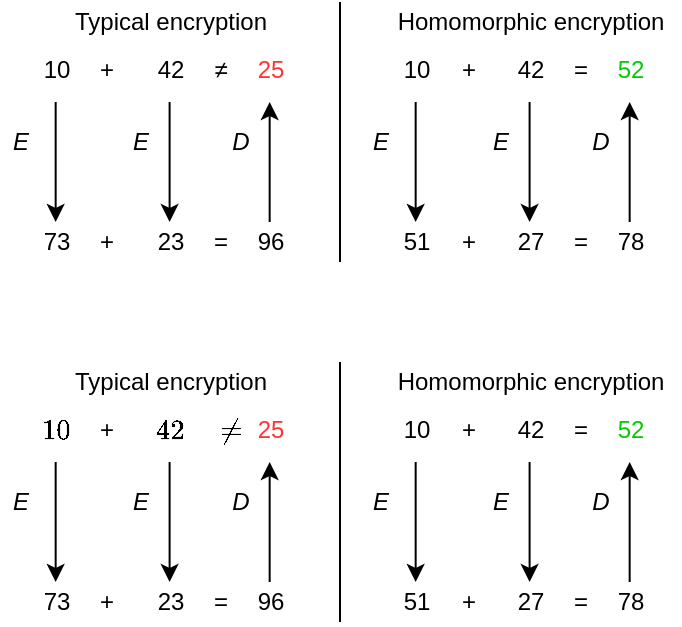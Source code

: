 <mxfile version="14.6.13" type="device"><diagram id="_I5Hw89tfVTbH912Ztnj" name="Page-1"><mxGraphModel dx="635" dy="372" grid="1" gridSize="10" guides="1" tooltips="1" connect="1" arrows="1" fold="1" page="1" pageScale="1" pageWidth="827" pageHeight="1169" math="1" shadow="0"><root><mxCell id="0"/><mxCell id="1" parent="0"/><mxCell id="Nuy9afsENsQ0SePvRDQz-1" value="" style="endArrow=none;html=1;" parent="1" edge="1"><mxGeometry width="50" height="50" relative="1" as="geometry"><mxPoint x="360" y="290" as="sourcePoint"/><mxPoint x="360" y="160" as="targetPoint"/></mxGeometry></mxCell><mxCell id="Nuy9afsENsQ0SePvRDQz-2" value="Typical encryption" style="text;html=1;align=center;verticalAlign=middle;resizable=0;points=[];autosize=1;" parent="1" vertex="1"><mxGeometry x="220" y="160" width="110" height="20" as="geometry"/></mxCell><mxCell id="Nuy9afsENsQ0SePvRDQz-3" value="Homomorphic encryption" style="text;html=1;align=center;verticalAlign=middle;resizable=0;points=[];autosize=1;" parent="1" vertex="1"><mxGeometry x="380" y="160" width="150" height="20" as="geometry"/></mxCell><mxCell id="Nuy9afsENsQ0SePvRDQz-4" value="10" style="text;html=1;align=center;verticalAlign=middle;resizable=0;points=[];autosize=1;" parent="1" vertex="1"><mxGeometry x="203" y="184" width="30" height="20" as="geometry"/></mxCell><mxCell id="Nuy9afsENsQ0SePvRDQz-5" value="42" style="text;html=1;align=center;verticalAlign=middle;resizable=0;points=[];autosize=1;" parent="1" vertex="1"><mxGeometry x="260" y="184" width="30" height="20" as="geometry"/></mxCell><mxCell id="Nuy9afsENsQ0SePvRDQz-6" value="" style="endArrow=classic;html=1;" parent="1" edge="1"><mxGeometry width="50" height="50" relative="1" as="geometry"><mxPoint x="217.83" y="210" as="sourcePoint"/><mxPoint x="217.83" y="270" as="targetPoint"/></mxGeometry></mxCell><mxCell id="Nuy9afsENsQ0SePvRDQz-7" value="" style="endArrow=classic;html=1;" parent="1" edge="1"><mxGeometry width="50" height="50" relative="1" as="geometry"><mxPoint x="274.8" y="210" as="sourcePoint"/><mxPoint x="274.8" y="270" as="targetPoint"/></mxGeometry></mxCell><mxCell id="Nuy9afsENsQ0SePvRDQz-8" value="&lt;i&gt;E&lt;/i&gt;" style="text;html=1;align=center;verticalAlign=middle;resizable=0;points=[];autosize=1;" parent="1" vertex="1"><mxGeometry x="190" y="220" width="20" height="20" as="geometry"/></mxCell><mxCell id="Nuy9afsENsQ0SePvRDQz-9" value="&lt;i&gt;E&lt;/i&gt;" style="text;html=1;align=center;verticalAlign=middle;resizable=0;points=[];autosize=1;" parent="1" vertex="1"><mxGeometry x="250" y="220" width="20" height="20" as="geometry"/></mxCell><mxCell id="Nuy9afsENsQ0SePvRDQz-10" value="73" style="text;html=1;align=center;verticalAlign=middle;resizable=0;points=[];autosize=1;" parent="1" vertex="1"><mxGeometry x="203" y="270" width="30" height="20" as="geometry"/></mxCell><mxCell id="Nuy9afsENsQ0SePvRDQz-11" value="23" style="text;html=1;align=center;verticalAlign=middle;resizable=0;points=[];autosize=1;" parent="1" vertex="1"><mxGeometry x="260" y="270" width="30" height="20" as="geometry"/></mxCell><mxCell id="Nuy9afsENsQ0SePvRDQz-12" value="+" style="text;html=1;align=center;verticalAlign=middle;resizable=0;points=[];autosize=1;" parent="1" vertex="1"><mxGeometry x="233" y="270" width="20" height="20" as="geometry"/></mxCell><mxCell id="Nuy9afsENsQ0SePvRDQz-13" value="=" style="text;html=1;align=center;verticalAlign=middle;resizable=0;points=[];autosize=1;" parent="1" vertex="1"><mxGeometry x="290" y="270" width="20" height="20" as="geometry"/></mxCell><mxCell id="Nuy9afsENsQ0SePvRDQz-14" value="96" style="text;html=1;align=center;verticalAlign=middle;resizable=0;points=[];autosize=1;" parent="1" vertex="1"><mxGeometry x="310" y="270" width="30" height="20" as="geometry"/></mxCell><mxCell id="Nuy9afsENsQ0SePvRDQz-15" value="" style="endArrow=classic;html=1;" parent="1" edge="1"><mxGeometry width="50" height="50" relative="1" as="geometry"><mxPoint x="324.83" y="270" as="sourcePoint"/><mxPoint x="324.83" y="210" as="targetPoint"/></mxGeometry></mxCell><mxCell id="Nuy9afsENsQ0SePvRDQz-16" value="&lt;i&gt;D&lt;/i&gt;" style="text;html=1;align=center;verticalAlign=middle;resizable=0;points=[];autosize=1;" parent="1" vertex="1"><mxGeometry x="300" y="220" width="20" height="20" as="geometry"/></mxCell><mxCell id="Nuy9afsENsQ0SePvRDQz-17" value="&lt;font color=&quot;#ff3333&quot;&gt;25&lt;/font&gt;" style="text;html=1;align=center;verticalAlign=middle;resizable=0;points=[];autosize=1;" parent="1" vertex="1"><mxGeometry x="310" y="184" width="30" height="20" as="geometry"/></mxCell><mxCell id="Nuy9afsENsQ0SePvRDQz-18" value="10" style="text;html=1;align=center;verticalAlign=middle;resizable=0;points=[];autosize=1;" parent="1" vertex="1"><mxGeometry x="383" y="184" width="30" height="20" as="geometry"/></mxCell><mxCell id="Nuy9afsENsQ0SePvRDQz-19" value="42" style="text;html=1;align=center;verticalAlign=middle;resizable=0;points=[];autosize=1;" parent="1" vertex="1"><mxGeometry x="440" y="184" width="30" height="20" as="geometry"/></mxCell><mxCell id="Nuy9afsENsQ0SePvRDQz-20" value="" style="endArrow=classic;html=1;" parent="1" edge="1"><mxGeometry width="50" height="50" relative="1" as="geometry"><mxPoint x="397.83" y="210" as="sourcePoint"/><mxPoint x="397.83" y="270" as="targetPoint"/></mxGeometry></mxCell><mxCell id="Nuy9afsENsQ0SePvRDQz-21" value="" style="endArrow=classic;html=1;" parent="1" edge="1"><mxGeometry width="50" height="50" relative="1" as="geometry"><mxPoint x="454.8" y="210" as="sourcePoint"/><mxPoint x="454.8" y="270" as="targetPoint"/></mxGeometry></mxCell><mxCell id="Nuy9afsENsQ0SePvRDQz-22" value="&lt;i&gt;E&lt;/i&gt;" style="text;html=1;align=center;verticalAlign=middle;resizable=0;points=[];autosize=1;" parent="1" vertex="1"><mxGeometry x="370" y="220" width="20" height="20" as="geometry"/></mxCell><mxCell id="Nuy9afsENsQ0SePvRDQz-23" value="&lt;i&gt;E&lt;/i&gt;" style="text;html=1;align=center;verticalAlign=middle;resizable=0;points=[];autosize=1;" parent="1" vertex="1"><mxGeometry x="430" y="220" width="20" height="20" as="geometry"/></mxCell><mxCell id="Nuy9afsENsQ0SePvRDQz-24" value="51" style="text;html=1;align=center;verticalAlign=middle;resizable=0;points=[];autosize=1;" parent="1" vertex="1"><mxGeometry x="383" y="270" width="30" height="20" as="geometry"/></mxCell><mxCell id="Nuy9afsENsQ0SePvRDQz-25" value="27" style="text;html=1;align=center;verticalAlign=middle;resizable=0;points=[];autosize=1;" parent="1" vertex="1"><mxGeometry x="440" y="270" width="30" height="20" as="geometry"/></mxCell><mxCell id="Nuy9afsENsQ0SePvRDQz-26" value="+" style="text;html=1;align=center;verticalAlign=middle;resizable=0;points=[];autosize=1;" parent="1" vertex="1"><mxGeometry x="414" y="270" width="20" height="20" as="geometry"/></mxCell><mxCell id="Nuy9afsENsQ0SePvRDQz-27" value="=" style="text;html=1;align=center;verticalAlign=middle;resizable=0;points=[];autosize=1;" parent="1" vertex="1"><mxGeometry x="470" y="270" width="20" height="20" as="geometry"/></mxCell><mxCell id="Nuy9afsENsQ0SePvRDQz-28" value="78" style="text;html=1;align=center;verticalAlign=middle;resizable=0;points=[];autosize=1;" parent="1" vertex="1"><mxGeometry x="490" y="270" width="30" height="20" as="geometry"/></mxCell><mxCell id="Nuy9afsENsQ0SePvRDQz-29" value="" style="endArrow=classic;html=1;" parent="1" edge="1"><mxGeometry width="50" height="50" relative="1" as="geometry"><mxPoint x="504.83" y="270" as="sourcePoint"/><mxPoint x="504.83" y="210" as="targetPoint"/></mxGeometry></mxCell><mxCell id="Nuy9afsENsQ0SePvRDQz-30" value="&lt;i&gt;D&lt;/i&gt;" style="text;html=1;align=center;verticalAlign=middle;resizable=0;points=[];autosize=1;" parent="1" vertex="1"><mxGeometry x="480" y="220" width="20" height="20" as="geometry"/></mxCell><mxCell id="Nuy9afsENsQ0SePvRDQz-31" value="&lt;font color=&quot;#00cc00&quot;&gt;52&lt;/font&gt;" style="text;html=1;align=center;verticalAlign=middle;resizable=0;points=[];autosize=1;" parent="1" vertex="1"><mxGeometry x="490" y="184" width="30" height="20" as="geometry"/></mxCell><mxCell id="Nuy9afsENsQ0SePvRDQz-32" value="+" style="text;html=1;align=center;verticalAlign=middle;resizable=0;points=[];autosize=1;" parent="1" vertex="1"><mxGeometry x="233" y="184" width="20" height="20" as="geometry"/></mxCell><mxCell id="Nuy9afsENsQ0SePvRDQz-33" value="≠&amp;nbsp; &amp;nbsp;" style="text;html=1;align=center;verticalAlign=middle;resizable=0;points=[];autosize=1;" parent="1" vertex="1"><mxGeometry x="290" y="184" width="30" height="20" as="geometry"/></mxCell><mxCell id="Nuy9afsENsQ0SePvRDQz-34" value="=" style="text;html=1;align=center;verticalAlign=middle;resizable=0;points=[];autosize=1;" parent="1" vertex="1"><mxGeometry x="470" y="184" width="20" height="20" as="geometry"/></mxCell><mxCell id="Nuy9afsENsQ0SePvRDQz-35" value="+" style="text;html=1;align=center;verticalAlign=middle;resizable=0;points=[];autosize=1;" parent="1" vertex="1"><mxGeometry x="414" y="184" width="20" height="20" as="geometry"/></mxCell><mxCell id="CRNhMCcqPZuz4Wq2a1so-1" value="" style="endArrow=none;html=1;" edge="1" parent="1"><mxGeometry width="50" height="50" relative="1" as="geometry"><mxPoint x="360" y="470" as="sourcePoint"/><mxPoint x="360" y="340" as="targetPoint"/></mxGeometry></mxCell><mxCell id="CRNhMCcqPZuz4Wq2a1so-2" value="Typical encryption" style="text;html=1;align=center;verticalAlign=middle;resizable=0;points=[];autosize=1;" vertex="1" parent="1"><mxGeometry x="220" y="340" width="110" height="20" as="geometry"/></mxCell><mxCell id="CRNhMCcqPZuz4Wq2a1so-3" value="Homomorphic encryption" style="text;html=1;align=center;verticalAlign=middle;resizable=0;points=[];autosize=1;" vertex="1" parent="1"><mxGeometry x="380" y="340" width="150" height="20" as="geometry"/></mxCell><mxCell id="CRNhMCcqPZuz4Wq2a1so-4" value="\( 10 \)" style="text;html=1;align=center;verticalAlign=middle;resizable=0;points=[];autosize=1;" vertex="1" parent="1"><mxGeometry x="193" y="364" width="50" height="20" as="geometry"/></mxCell><mxCell id="CRNhMCcqPZuz4Wq2a1so-5" value="$$42$$" style="text;html=1;align=center;verticalAlign=middle;resizable=0;points=[];autosize=1;" vertex="1" parent="1"><mxGeometry x="245" y="364" width="60" height="20" as="geometry"/></mxCell><mxCell id="CRNhMCcqPZuz4Wq2a1so-6" value="" style="endArrow=classic;html=1;" edge="1" parent="1"><mxGeometry width="50" height="50" relative="1" as="geometry"><mxPoint x="217.83" y="390" as="sourcePoint"/><mxPoint x="217.83" y="450" as="targetPoint"/></mxGeometry></mxCell><mxCell id="CRNhMCcqPZuz4Wq2a1so-7" value="" style="endArrow=classic;html=1;" edge="1" parent="1"><mxGeometry width="50" height="50" relative="1" as="geometry"><mxPoint x="274.8" y="390" as="sourcePoint"/><mxPoint x="274.8" y="450" as="targetPoint"/></mxGeometry></mxCell><mxCell id="CRNhMCcqPZuz4Wq2a1so-8" value="&lt;i&gt;E&lt;/i&gt;" style="text;html=1;align=center;verticalAlign=middle;resizable=0;points=[];autosize=1;" vertex="1" parent="1"><mxGeometry x="190" y="400" width="20" height="20" as="geometry"/></mxCell><mxCell id="CRNhMCcqPZuz4Wq2a1so-9" value="&lt;i&gt;E&lt;/i&gt;" style="text;html=1;align=center;verticalAlign=middle;resizable=0;points=[];autosize=1;" vertex="1" parent="1"><mxGeometry x="250" y="400" width="20" height="20" as="geometry"/></mxCell><mxCell id="CRNhMCcqPZuz4Wq2a1so-10" value="73" style="text;html=1;align=center;verticalAlign=middle;resizable=0;points=[];autosize=1;" vertex="1" parent="1"><mxGeometry x="203" y="450" width="30" height="20" as="geometry"/></mxCell><mxCell id="CRNhMCcqPZuz4Wq2a1so-11" value="23" style="text;html=1;align=center;verticalAlign=middle;resizable=0;points=[];autosize=1;" vertex="1" parent="1"><mxGeometry x="260" y="450" width="30" height="20" as="geometry"/></mxCell><mxCell id="CRNhMCcqPZuz4Wq2a1so-12" value="+" style="text;html=1;align=center;verticalAlign=middle;resizable=0;points=[];autosize=1;" vertex="1" parent="1"><mxGeometry x="233" y="450" width="20" height="20" as="geometry"/></mxCell><mxCell id="CRNhMCcqPZuz4Wq2a1so-13" value="=" style="text;html=1;align=center;verticalAlign=middle;resizable=0;points=[];autosize=1;" vertex="1" parent="1"><mxGeometry x="290" y="450" width="20" height="20" as="geometry"/></mxCell><mxCell id="CRNhMCcqPZuz4Wq2a1so-14" value="96" style="text;html=1;align=center;verticalAlign=middle;resizable=0;points=[];autosize=1;" vertex="1" parent="1"><mxGeometry x="310" y="450" width="30" height="20" as="geometry"/></mxCell><mxCell id="CRNhMCcqPZuz4Wq2a1so-15" value="" style="endArrow=classic;html=1;" edge="1" parent="1"><mxGeometry width="50" height="50" relative="1" as="geometry"><mxPoint x="324.83" y="450" as="sourcePoint"/><mxPoint x="324.83" y="390" as="targetPoint"/></mxGeometry></mxCell><mxCell id="CRNhMCcqPZuz4Wq2a1so-16" value="&lt;i&gt;D&lt;/i&gt;" style="text;html=1;align=center;verticalAlign=middle;resizable=0;points=[];autosize=1;" vertex="1" parent="1"><mxGeometry x="300" y="400" width="20" height="20" as="geometry"/></mxCell><mxCell id="CRNhMCcqPZuz4Wq2a1so-17" value="&lt;font color=&quot;#ff3333&quot;&gt;25&lt;/font&gt;" style="text;html=1;align=center;verticalAlign=middle;resizable=0;points=[];autosize=1;" vertex="1" parent="1"><mxGeometry x="310" y="364" width="30" height="20" as="geometry"/></mxCell><mxCell id="CRNhMCcqPZuz4Wq2a1so-18" value="10" style="text;html=1;align=center;verticalAlign=middle;resizable=0;points=[];autosize=1;" vertex="1" parent="1"><mxGeometry x="383" y="364" width="30" height="20" as="geometry"/></mxCell><mxCell id="CRNhMCcqPZuz4Wq2a1so-19" value="42" style="text;html=1;align=center;verticalAlign=middle;resizable=0;points=[];autosize=1;" vertex="1" parent="1"><mxGeometry x="440" y="364" width="30" height="20" as="geometry"/></mxCell><mxCell id="CRNhMCcqPZuz4Wq2a1so-20" value="" style="endArrow=classic;html=1;" edge="1" parent="1"><mxGeometry width="50" height="50" relative="1" as="geometry"><mxPoint x="397.83" y="390" as="sourcePoint"/><mxPoint x="397.83" y="450" as="targetPoint"/></mxGeometry></mxCell><mxCell id="CRNhMCcqPZuz4Wq2a1so-21" value="" style="endArrow=classic;html=1;" edge="1" parent="1"><mxGeometry width="50" height="50" relative="1" as="geometry"><mxPoint x="454.8" y="390" as="sourcePoint"/><mxPoint x="454.8" y="450" as="targetPoint"/></mxGeometry></mxCell><mxCell id="CRNhMCcqPZuz4Wq2a1so-22" value="&lt;i&gt;E&lt;/i&gt;" style="text;html=1;align=center;verticalAlign=middle;resizable=0;points=[];autosize=1;" vertex="1" parent="1"><mxGeometry x="370" y="400" width="20" height="20" as="geometry"/></mxCell><mxCell id="CRNhMCcqPZuz4Wq2a1so-23" value="&lt;i&gt;E&lt;/i&gt;" style="text;html=1;align=center;verticalAlign=middle;resizable=0;points=[];autosize=1;" vertex="1" parent="1"><mxGeometry x="430" y="400" width="20" height="20" as="geometry"/></mxCell><mxCell id="CRNhMCcqPZuz4Wq2a1so-24" value="51" style="text;html=1;align=center;verticalAlign=middle;resizable=0;points=[];autosize=1;" vertex="1" parent="1"><mxGeometry x="383" y="450" width="30" height="20" as="geometry"/></mxCell><mxCell id="CRNhMCcqPZuz4Wq2a1so-25" value="27" style="text;html=1;align=center;verticalAlign=middle;resizable=0;points=[];autosize=1;" vertex="1" parent="1"><mxGeometry x="440" y="450" width="30" height="20" as="geometry"/></mxCell><mxCell id="CRNhMCcqPZuz4Wq2a1so-26" value="+" style="text;html=1;align=center;verticalAlign=middle;resizable=0;points=[];autosize=1;" vertex="1" parent="1"><mxGeometry x="414" y="450" width="20" height="20" as="geometry"/></mxCell><mxCell id="CRNhMCcqPZuz4Wq2a1so-27" value="=" style="text;html=1;align=center;verticalAlign=middle;resizable=0;points=[];autosize=1;" vertex="1" parent="1"><mxGeometry x="470" y="450" width="20" height="20" as="geometry"/></mxCell><mxCell id="CRNhMCcqPZuz4Wq2a1so-28" value="78" style="text;html=1;align=center;verticalAlign=middle;resizable=0;points=[];autosize=1;" vertex="1" parent="1"><mxGeometry x="490" y="450" width="30" height="20" as="geometry"/></mxCell><mxCell id="CRNhMCcqPZuz4Wq2a1so-29" value="" style="endArrow=classic;html=1;" edge="1" parent="1"><mxGeometry width="50" height="50" relative="1" as="geometry"><mxPoint x="504.83" y="450" as="sourcePoint"/><mxPoint x="504.83" y="390" as="targetPoint"/></mxGeometry></mxCell><mxCell id="CRNhMCcqPZuz4Wq2a1so-30" value="&lt;i&gt;D&lt;/i&gt;" style="text;html=1;align=center;verticalAlign=middle;resizable=0;points=[];autosize=1;" vertex="1" parent="1"><mxGeometry x="480" y="400" width="20" height="20" as="geometry"/></mxCell><mxCell id="CRNhMCcqPZuz4Wq2a1so-31" value="&lt;font color=&quot;#00cc00&quot;&gt;52&lt;/font&gt;" style="text;html=1;align=center;verticalAlign=middle;resizable=0;points=[];autosize=1;" vertex="1" parent="1"><mxGeometry x="490" y="364" width="30" height="20" as="geometry"/></mxCell><mxCell id="CRNhMCcqPZuz4Wq2a1so-32" value="+" style="text;html=1;align=center;verticalAlign=middle;resizable=0;points=[];autosize=1;" vertex="1" parent="1"><mxGeometry x="233" y="364" width="20" height="20" as="geometry"/></mxCell><mxCell id="CRNhMCcqPZuz4Wq2a1so-33" value="$$\neq$$" style="text;html=1;align=center;verticalAlign=middle;resizable=0;points=[];autosize=1;" vertex="1" parent="1"><mxGeometry x="270" y="364" width="70" height="20" as="geometry"/></mxCell><mxCell id="CRNhMCcqPZuz4Wq2a1so-34" value="=" style="text;html=1;align=center;verticalAlign=middle;resizable=0;points=[];autosize=1;" vertex="1" parent="1"><mxGeometry x="470" y="364" width="20" height="20" as="geometry"/></mxCell><mxCell id="CRNhMCcqPZuz4Wq2a1so-35" value="+" style="text;html=1;align=center;verticalAlign=middle;resizable=0;points=[];autosize=1;" vertex="1" parent="1"><mxGeometry x="414" y="364" width="20" height="20" as="geometry"/></mxCell></root></mxGraphModel></diagram></mxfile>